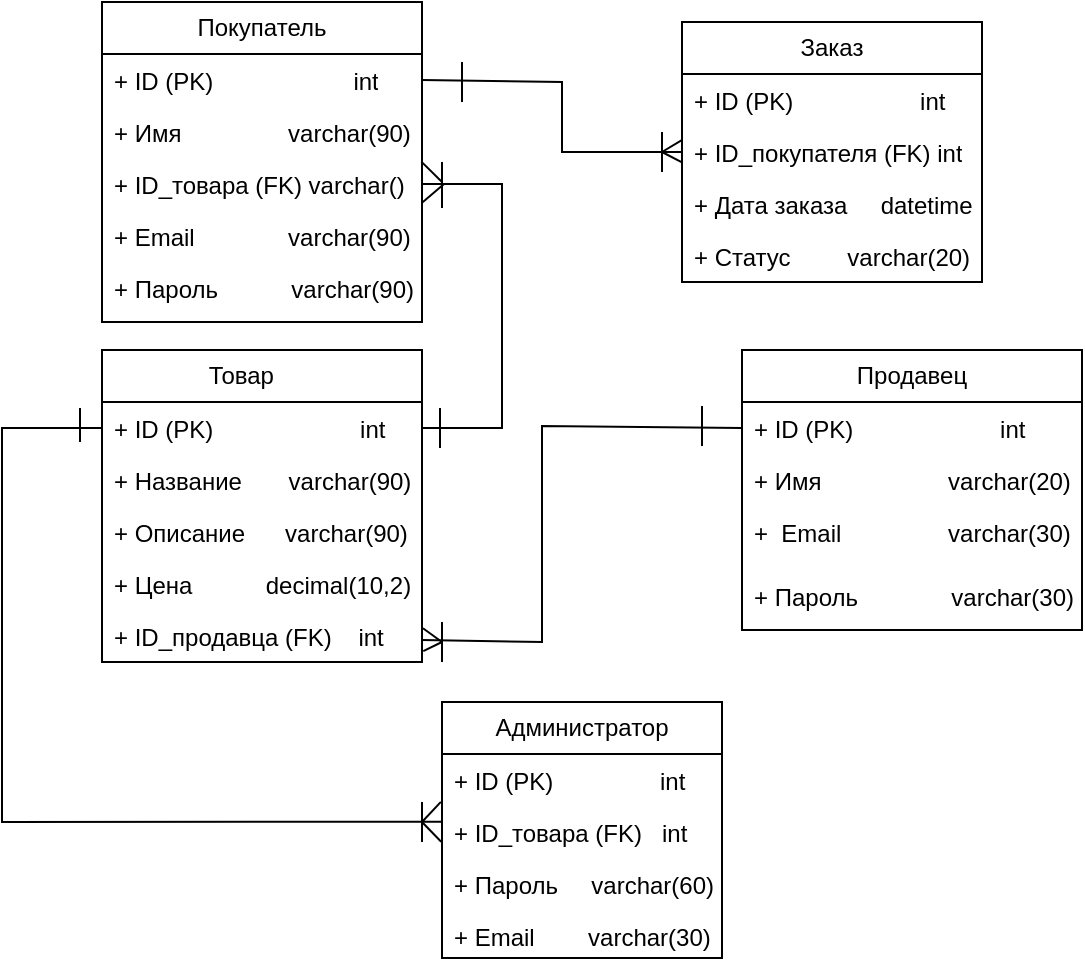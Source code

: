 <mxfile version="26.0.14">
  <diagram name="Страница — 1" id="Pn02A32nqaSbkwbhJP6s">
    <mxGraphModel dx="808" dy="492" grid="0" gridSize="10" guides="1" tooltips="1" connect="1" arrows="1" fold="1" page="1" pageScale="1" pageWidth="827" pageHeight="1169" math="0" shadow="0">
      <root>
        <mxCell id="0" />
        <mxCell id="1" parent="0" />
        <mxCell id="_7nHvZSnpr9Q2AP9a_Cp-71" value="Покупатель" style="swimlane;fontStyle=0;childLayout=stackLayout;horizontal=1;startSize=26;fillColor=none;horizontalStack=0;resizeParent=1;resizeParentMax=0;resizeLast=0;collapsible=1;marginBottom=0;whiteSpace=wrap;html=1;" parent="1" vertex="1">
          <mxGeometry x="223" y="85" width="160" height="160" as="geometry" />
        </mxCell>
        <mxCell id="_7nHvZSnpr9Q2AP9a_Cp-72" value="+ ID (PK)&amp;nbsp; &amp;nbsp; &amp;nbsp; &amp;nbsp; &amp;nbsp; &amp;nbsp; &amp;nbsp; &amp;nbsp; &amp;nbsp; &amp;nbsp; &amp;nbsp;int" style="text;strokeColor=none;fillColor=none;align=left;verticalAlign=top;spacingLeft=4;spacingRight=4;overflow=hidden;rotatable=0;points=[[0,0.5],[1,0.5]];portConstraint=eastwest;whiteSpace=wrap;html=1;" parent="_7nHvZSnpr9Q2AP9a_Cp-71" vertex="1">
          <mxGeometry y="26" width="160" height="26" as="geometry" />
        </mxCell>
        <mxCell id="_7nHvZSnpr9Q2AP9a_Cp-73" value="+ Имя&amp;nbsp; &amp;nbsp; &amp;nbsp; &amp;nbsp; &amp;nbsp; &amp;nbsp; &amp;nbsp; &amp;nbsp; varchar(90)" style="text;strokeColor=none;fillColor=none;align=left;verticalAlign=top;spacingLeft=4;spacingRight=4;overflow=hidden;rotatable=0;points=[[0,0.5],[1,0.5]];portConstraint=eastwest;whiteSpace=wrap;html=1;" parent="_7nHvZSnpr9Q2AP9a_Cp-71" vertex="1">
          <mxGeometry y="52" width="160" height="26" as="geometry" />
        </mxCell>
        <mxCell id="-l66WY41VYqcfFkuVpTn-23" value="+ ID_товара (FK) varchar()" style="text;strokeColor=none;fillColor=none;align=left;verticalAlign=top;spacingLeft=4;spacingRight=4;overflow=hidden;rotatable=0;points=[[0,0.5],[1,0.5]];portConstraint=eastwest;whiteSpace=wrap;html=1;" parent="_7nHvZSnpr9Q2AP9a_Cp-71" vertex="1">
          <mxGeometry y="78" width="160" height="26" as="geometry" />
        </mxCell>
        <mxCell id="_7nHvZSnpr9Q2AP9a_Cp-74" value="+ Email&amp;nbsp; &amp;nbsp; &amp;nbsp; &amp;nbsp; &amp;nbsp; &amp;nbsp; &amp;nbsp; varchar(90)" style="text;strokeColor=none;fillColor=none;align=left;verticalAlign=top;spacingLeft=4;spacingRight=4;overflow=hidden;rotatable=0;points=[[0,0.5],[1,0.5]];portConstraint=eastwest;whiteSpace=wrap;html=1;" parent="_7nHvZSnpr9Q2AP9a_Cp-71" vertex="1">
          <mxGeometry y="104" width="160" height="26" as="geometry" />
        </mxCell>
        <mxCell id="ahXHsV7Ry0awvVkbS-KD-1" value="+ Пароль&amp;nbsp; &amp;nbsp; &amp;nbsp; &amp;nbsp; &amp;nbsp; &amp;nbsp;varchar(90)" style="text;strokeColor=none;fillColor=none;align=left;verticalAlign=top;spacingLeft=4;spacingRight=4;overflow=hidden;rotatable=0;points=[[0,0.5],[1,0.5]];portConstraint=eastwest;whiteSpace=wrap;html=1;" parent="_7nHvZSnpr9Q2AP9a_Cp-71" vertex="1">
          <mxGeometry y="130" width="160" height="30" as="geometry" />
        </mxCell>
        <mxCell id="_7nHvZSnpr9Q2AP9a_Cp-76" value="Продавец" style="swimlane;fontStyle=0;childLayout=stackLayout;horizontal=1;startSize=26;fillColor=none;horizontalStack=0;resizeParent=1;resizeParentMax=0;resizeLast=0;collapsible=1;marginBottom=0;whiteSpace=wrap;html=1;" parent="1" vertex="1">
          <mxGeometry x="543" y="259" width="170" height="140" as="geometry">
            <mxRectangle x="370" y="244" width="100" height="30" as="alternateBounds" />
          </mxGeometry>
        </mxCell>
        <mxCell id="_7nHvZSnpr9Q2AP9a_Cp-77" value="+ ID (PK)&amp;nbsp; &amp;nbsp; &amp;nbsp; &amp;nbsp; &amp;nbsp; &amp;nbsp; &amp;nbsp; &amp;nbsp; &amp;nbsp; &amp;nbsp; &amp;nbsp; int" style="text;strokeColor=none;fillColor=none;align=left;verticalAlign=top;spacingLeft=4;spacingRight=4;overflow=hidden;rotatable=0;points=[[0,0.5],[1,0.5]];portConstraint=eastwest;whiteSpace=wrap;html=1;" parent="_7nHvZSnpr9Q2AP9a_Cp-76" vertex="1">
          <mxGeometry y="26" width="170" height="26" as="geometry" />
        </mxCell>
        <mxCell id="_7nHvZSnpr9Q2AP9a_Cp-78" value="+ Имя&amp;nbsp; &amp;nbsp; &amp;nbsp; &amp;nbsp; &amp;nbsp; &amp;nbsp; &amp;nbsp; &amp;nbsp; &amp;nbsp; &amp;nbsp;varchar(20)" style="text;strokeColor=none;fillColor=none;align=left;verticalAlign=top;spacingLeft=4;spacingRight=4;overflow=hidden;rotatable=0;points=[[0,0.5],[1,0.5]];portConstraint=eastwest;whiteSpace=wrap;html=1;" parent="_7nHvZSnpr9Q2AP9a_Cp-76" vertex="1">
          <mxGeometry y="52" width="170" height="26" as="geometry" />
        </mxCell>
        <mxCell id="_7nHvZSnpr9Q2AP9a_Cp-79" value="+&amp;nbsp; Email&amp;nbsp; &amp;nbsp; &amp;nbsp; &amp;nbsp; &amp;nbsp; &amp;nbsp; &amp;nbsp; &amp;nbsp; varchar(30)" style="text;strokeColor=none;fillColor=none;align=left;verticalAlign=top;spacingLeft=4;spacingRight=4;overflow=hidden;rotatable=0;points=[[0,0.5],[1,0.5]];portConstraint=eastwest;whiteSpace=wrap;html=1;" parent="_7nHvZSnpr9Q2AP9a_Cp-76" vertex="1">
          <mxGeometry y="78" width="170" height="32" as="geometry" />
        </mxCell>
        <mxCell id="CMSyGo2Ra6hYunGJMS8V-6" value="+ Пароль&amp;nbsp; &amp;nbsp; &amp;nbsp; &amp;nbsp; &amp;nbsp; &amp;nbsp; &amp;nbsp; varchar(30)" style="text;strokeColor=none;fillColor=none;align=left;verticalAlign=top;spacingLeft=4;spacingRight=4;overflow=hidden;rotatable=0;points=[[0,0.5],[1,0.5]];portConstraint=eastwest;whiteSpace=wrap;html=1;" parent="_7nHvZSnpr9Q2AP9a_Cp-76" vertex="1">
          <mxGeometry y="110" width="170" height="30" as="geometry" />
        </mxCell>
        <mxCell id="_7nHvZSnpr9Q2AP9a_Cp-80" value="Администратор" style="swimlane;fontStyle=0;childLayout=stackLayout;horizontal=1;startSize=26;fillColor=none;horizontalStack=0;resizeParent=1;resizeParentMax=0;resizeLast=0;collapsible=1;marginBottom=0;whiteSpace=wrap;html=1;" parent="1" vertex="1">
          <mxGeometry x="393" y="435" width="140" height="128" as="geometry" />
        </mxCell>
        <mxCell id="_7nHvZSnpr9Q2AP9a_Cp-81" value="+ ID (PK)&amp;nbsp; &amp;nbsp; &amp;nbsp; &amp;nbsp; &amp;nbsp; &amp;nbsp; &amp;nbsp; &amp;nbsp; int" style="text;strokeColor=none;fillColor=none;align=left;verticalAlign=top;spacingLeft=4;spacingRight=4;overflow=hidden;rotatable=0;points=[[0,0.5],[1,0.5]];portConstraint=eastwest;whiteSpace=wrap;html=1;" parent="_7nHvZSnpr9Q2AP9a_Cp-80" vertex="1">
          <mxGeometry y="26" width="140" height="26" as="geometry" />
        </mxCell>
        <mxCell id="_7nHvZSnpr9Q2AP9a_Cp-82" value="+ ID_товара (FK)&amp;nbsp; &amp;nbsp;int" style="text;strokeColor=none;fillColor=none;align=left;verticalAlign=top;spacingLeft=4;spacingRight=4;overflow=hidden;rotatable=0;points=[[0,0.5],[1,0.5]];portConstraint=eastwest;whiteSpace=wrap;html=1;" parent="_7nHvZSnpr9Q2AP9a_Cp-80" vertex="1">
          <mxGeometry y="52" width="140" height="26" as="geometry" />
        </mxCell>
        <mxCell id="-l66WY41VYqcfFkuVpTn-15" value="+ Пароль&amp;nbsp; &amp;nbsp; &amp;nbsp;varchar(60)" style="text;strokeColor=none;fillColor=none;align=left;verticalAlign=top;spacingLeft=4;spacingRight=4;overflow=hidden;rotatable=0;points=[[0,0.5],[1,0.5]];portConstraint=eastwest;whiteSpace=wrap;html=1;" parent="_7nHvZSnpr9Q2AP9a_Cp-80" vertex="1">
          <mxGeometry y="78" width="140" height="26" as="geometry" />
        </mxCell>
        <mxCell id="_7nHvZSnpr9Q2AP9a_Cp-83" value="+ Email&amp;nbsp; &amp;nbsp; &amp;nbsp; &amp;nbsp; varchar(30)" style="text;strokeColor=none;fillColor=none;align=left;verticalAlign=top;spacingLeft=4;spacingRight=4;overflow=hidden;rotatable=0;points=[[0,0.5],[1,0.5]];portConstraint=eastwest;whiteSpace=wrap;html=1;" parent="_7nHvZSnpr9Q2AP9a_Cp-80" vertex="1">
          <mxGeometry y="104" width="140" height="24" as="geometry" />
        </mxCell>
        <mxCell id="_7nHvZSnpr9Q2AP9a_Cp-85" value="Товар&lt;span style=&quot;white-space: pre;&quot;&gt;&#x9;&lt;/span&gt;" style="swimlane;fontStyle=0;childLayout=stackLayout;horizontal=1;startSize=26;fillColor=none;horizontalStack=0;resizeParent=1;resizeParentMax=0;resizeLast=0;collapsible=1;marginBottom=0;whiteSpace=wrap;html=1;" parent="1" vertex="1">
          <mxGeometry x="223" y="259" width="160" height="156" as="geometry" />
        </mxCell>
        <mxCell id="_7nHvZSnpr9Q2AP9a_Cp-86" value="+ ID (PK)&amp;nbsp; &amp;nbsp; &amp;nbsp; &amp;nbsp; &amp;nbsp; &amp;nbsp; &amp;nbsp; &amp;nbsp; &amp;nbsp; &amp;nbsp; &amp;nbsp; int" style="text;strokeColor=none;fillColor=none;align=left;verticalAlign=top;spacingLeft=4;spacingRight=4;overflow=hidden;rotatable=0;points=[[0,0.5],[1,0.5]];portConstraint=eastwest;whiteSpace=wrap;html=1;" parent="_7nHvZSnpr9Q2AP9a_Cp-85" vertex="1">
          <mxGeometry y="26" width="160" height="26" as="geometry" />
        </mxCell>
        <mxCell id="_7nHvZSnpr9Q2AP9a_Cp-87" value="+ Название&amp;nbsp; &amp;nbsp; &amp;nbsp; &amp;nbsp;varchar(90)" style="text;strokeColor=none;fillColor=none;align=left;verticalAlign=top;spacingLeft=4;spacingRight=4;overflow=hidden;rotatable=0;points=[[0,0.5],[1,0.5]];portConstraint=eastwest;whiteSpace=wrap;html=1;" parent="_7nHvZSnpr9Q2AP9a_Cp-85" vertex="1">
          <mxGeometry y="52" width="160" height="26" as="geometry" />
        </mxCell>
        <mxCell id="_7nHvZSnpr9Q2AP9a_Cp-88" value="+ Описание&amp;nbsp; &amp;nbsp; &amp;nbsp; varchar(90)" style="text;strokeColor=none;fillColor=none;align=left;verticalAlign=top;spacingLeft=4;spacingRight=4;overflow=hidden;rotatable=0;points=[[0,0.5],[1,0.5]];portConstraint=eastwest;whiteSpace=wrap;html=1;" parent="_7nHvZSnpr9Q2AP9a_Cp-85" vertex="1">
          <mxGeometry y="78" width="160" height="26" as="geometry" />
        </mxCell>
        <mxCell id="ckKHASnRKInOU3GCnmBj-1" value="+ Цена&amp;nbsp; &amp;nbsp; &amp;nbsp; &amp;nbsp; &amp;nbsp; &amp;nbsp;decimal(10,2)" style="text;strokeColor=none;fillColor=none;align=left;verticalAlign=top;spacingLeft=4;spacingRight=4;overflow=hidden;rotatable=0;points=[[0,0.5],[1,0.5]];portConstraint=eastwest;whiteSpace=wrap;html=1;" parent="_7nHvZSnpr9Q2AP9a_Cp-85" vertex="1">
          <mxGeometry y="104" width="160" height="26" as="geometry" />
        </mxCell>
        <mxCell id="_7nHvZSnpr9Q2AP9a_Cp-89" value="+ ID_продавца (FK)&amp;nbsp; &amp;nbsp; int" style="text;strokeColor=none;fillColor=none;align=left;verticalAlign=top;spacingLeft=4;spacingRight=4;overflow=hidden;rotatable=0;points=[[0,0.5],[1,0.5]];portConstraint=eastwest;whiteSpace=wrap;html=1;" parent="_7nHvZSnpr9Q2AP9a_Cp-85" vertex="1">
          <mxGeometry y="130" width="160" height="26" as="geometry" />
        </mxCell>
        <mxCell id="_7nHvZSnpr9Q2AP9a_Cp-92" value="Заказ" style="swimlane;fontStyle=0;childLayout=stackLayout;horizontal=1;startSize=26;fillColor=none;horizontalStack=0;resizeParent=1;resizeParentMax=0;resizeLast=0;collapsible=1;marginBottom=0;whiteSpace=wrap;html=1;" parent="1" vertex="1">
          <mxGeometry x="513" y="95" width="150" height="130" as="geometry" />
        </mxCell>
        <mxCell id="_7nHvZSnpr9Q2AP9a_Cp-93" value="+ ID (PK)&amp;nbsp; &amp;nbsp; &amp;nbsp; &amp;nbsp; &amp;nbsp; &amp;nbsp; &amp;nbsp; &amp;nbsp; &amp;nbsp; &amp;nbsp;int" style="text;strokeColor=none;fillColor=none;align=left;verticalAlign=top;spacingLeft=4;spacingRight=4;overflow=hidden;rotatable=0;points=[[0,0.5],[1,0.5]];portConstraint=eastwest;whiteSpace=wrap;html=1;" parent="_7nHvZSnpr9Q2AP9a_Cp-92" vertex="1">
          <mxGeometry y="26" width="150" height="26" as="geometry" />
        </mxCell>
        <mxCell id="_7nHvZSnpr9Q2AP9a_Cp-94" value="+ ID_покупателя (FK) int" style="text;strokeColor=none;fillColor=none;align=left;verticalAlign=top;spacingLeft=4;spacingRight=4;overflow=hidden;rotatable=0;points=[[0,0.5],[1,0.5]];portConstraint=eastwest;whiteSpace=wrap;html=1;" parent="_7nHvZSnpr9Q2AP9a_Cp-92" vertex="1">
          <mxGeometry y="52" width="150" height="26" as="geometry" />
        </mxCell>
        <mxCell id="_7nHvZSnpr9Q2AP9a_Cp-95" value="+ Дата заказа&amp;nbsp; &amp;nbsp; &amp;nbsp;datetime" style="text;strokeColor=none;fillColor=none;align=left;verticalAlign=top;spacingLeft=4;spacingRight=4;overflow=hidden;rotatable=0;points=[[0,0.5],[1,0.5]];portConstraint=eastwest;whiteSpace=wrap;html=1;" parent="_7nHvZSnpr9Q2AP9a_Cp-92" vertex="1">
          <mxGeometry y="78" width="150" height="26" as="geometry" />
        </mxCell>
        <mxCell id="_7nHvZSnpr9Q2AP9a_Cp-96" value="+ Статус&lt;span style=&quot;white-space: pre;&quot;&gt;&#x9;&lt;/span&gt;&amp;nbsp; &amp;nbsp; &amp;nbsp; &amp;nbsp;varchar(20)" style="text;strokeColor=none;fillColor=none;align=left;verticalAlign=top;spacingLeft=4;spacingRight=4;overflow=hidden;rotatable=0;points=[[0,0.5],[1,0.5]];portConstraint=eastwest;whiteSpace=wrap;html=1;" parent="_7nHvZSnpr9Q2AP9a_Cp-92" vertex="1">
          <mxGeometry y="104" width="150" height="26" as="geometry" />
        </mxCell>
        <mxCell id="CMSyGo2Ra6hYunGJMS8V-7" value="" style="endArrow=none;html=1;rounded=0;exitX=1;exitY=0.5;exitDx=0;exitDy=0;entryX=0;entryY=0.5;entryDx=0;entryDy=0;" parent="1" source="_7nHvZSnpr9Q2AP9a_Cp-72" target="_7nHvZSnpr9Q2AP9a_Cp-94" edge="1">
          <mxGeometry width="50" height="50" relative="1" as="geometry">
            <mxPoint x="473" y="275" as="sourcePoint" />
            <mxPoint x="453" y="175" as="targetPoint" />
            <Array as="points">
              <mxPoint x="453" y="125" />
              <mxPoint x="453" y="160" />
            </Array>
          </mxGeometry>
        </mxCell>
        <mxCell id="CMSyGo2Ra6hYunGJMS8V-8" value="" style="endArrow=none;html=1;rounded=0;" parent="1" edge="1">
          <mxGeometry width="50" height="50" relative="1" as="geometry">
            <mxPoint x="403" y="135" as="sourcePoint" />
            <mxPoint x="403" y="115" as="targetPoint" />
          </mxGeometry>
        </mxCell>
        <mxCell id="CMSyGo2Ra6hYunGJMS8V-9" value="" style="endArrow=none;html=1;rounded=0;" parent="1" edge="1">
          <mxGeometry width="50" height="50" relative="1" as="geometry">
            <mxPoint x="503" y="170" as="sourcePoint" />
            <mxPoint x="503" y="150" as="targetPoint" />
          </mxGeometry>
        </mxCell>
        <mxCell id="CMSyGo2Ra6hYunGJMS8V-13" value="" style="endArrow=none;html=1;rounded=0;exitX=-0.002;exitY=0.275;exitDx=0;exitDy=0;exitPerimeter=0;" parent="1" source="_7nHvZSnpr9Q2AP9a_Cp-94" edge="1">
          <mxGeometry width="50" height="50" relative="1" as="geometry">
            <mxPoint x="483" y="185" as="sourcePoint" />
            <mxPoint x="503" y="160" as="targetPoint" />
          </mxGeometry>
        </mxCell>
        <mxCell id="CMSyGo2Ra6hYunGJMS8V-14" value="" style="endArrow=none;html=1;rounded=0;exitX=0;exitY=0.7;exitDx=0;exitDy=0;exitPerimeter=0;" parent="1" source="_7nHvZSnpr9Q2AP9a_Cp-94" edge="1">
          <mxGeometry width="50" height="50" relative="1" as="geometry">
            <mxPoint x="512" y="165" as="sourcePoint" />
            <mxPoint x="503" y="160" as="targetPoint" />
            <Array as="points" />
          </mxGeometry>
        </mxCell>
        <mxCell id="-l66WY41VYqcfFkuVpTn-4" value="" style="endArrow=none;html=1;rounded=0;entryX=0;entryY=0.5;entryDx=0;entryDy=0;" parent="1" target="_7nHvZSnpr9Q2AP9a_Cp-77" edge="1">
          <mxGeometry width="50" height="50" relative="1" as="geometry">
            <mxPoint x="383" y="404" as="sourcePoint" />
            <mxPoint x="443" y="455" as="targetPoint" />
            <Array as="points">
              <mxPoint x="443" y="405" />
              <mxPoint x="443" y="297" />
            </Array>
          </mxGeometry>
        </mxCell>
        <mxCell id="-l66WY41VYqcfFkuVpTn-5" value="" style="endArrow=none;html=1;rounded=0;" parent="1" edge="1">
          <mxGeometry width="50" height="50" relative="1" as="geometry">
            <mxPoint x="523" y="287" as="sourcePoint" />
            <mxPoint x="523" y="307" as="targetPoint" />
          </mxGeometry>
        </mxCell>
        <mxCell id="-l66WY41VYqcfFkuVpTn-7" value="" style="endArrow=none;html=1;rounded=0;" parent="1" edge="1">
          <mxGeometry width="50" height="50" relative="1" as="geometry">
            <mxPoint x="393" y="395" as="sourcePoint" />
            <mxPoint x="393" y="415" as="targetPoint" />
          </mxGeometry>
        </mxCell>
        <mxCell id="-l66WY41VYqcfFkuVpTn-8" value="" style="endArrow=none;html=1;rounded=0;exitX=1.003;exitY=0.35;exitDx=0;exitDy=0;exitPerimeter=0;" parent="1" source="_7nHvZSnpr9Q2AP9a_Cp-89" edge="1">
          <mxGeometry width="50" height="50" relative="1" as="geometry">
            <mxPoint x="383" y="475" as="sourcePoint" />
            <mxPoint x="393" y="405" as="targetPoint" />
          </mxGeometry>
        </mxCell>
        <mxCell id="-l66WY41VYqcfFkuVpTn-9" value="" style="endArrow=none;html=1;rounded=0;entryX=1.004;entryY=0.789;entryDx=0;entryDy=0;entryPerimeter=0;" parent="1" target="_7nHvZSnpr9Q2AP9a_Cp-89" edge="1">
          <mxGeometry width="50" height="50" relative="1" as="geometry">
            <mxPoint x="393" y="405" as="sourcePoint" />
            <mxPoint x="403" y="415" as="targetPoint" />
          </mxGeometry>
        </mxCell>
        <mxCell id="-l66WY41VYqcfFkuVpTn-17" value="" style="endArrow=none;html=1;rounded=0;entryX=0;entryY=0.5;entryDx=0;entryDy=0;exitX=0.001;exitY=0.302;exitDx=0;exitDy=0;exitPerimeter=0;" parent="1" source="_7nHvZSnpr9Q2AP9a_Cp-82" target="_7nHvZSnpr9Q2AP9a_Cp-86" edge="1">
          <mxGeometry width="50" height="50" relative="1" as="geometry">
            <mxPoint x="391" y="496" as="sourcePoint" />
            <mxPoint x="313" y="545" as="targetPoint" />
            <Array as="points">
              <mxPoint x="173" y="495" />
              <mxPoint x="173" y="298" />
            </Array>
          </mxGeometry>
        </mxCell>
        <mxCell id="-l66WY41VYqcfFkuVpTn-18" value="" style="endArrow=none;html=1;rounded=0;" parent="1" edge="1">
          <mxGeometry width="50" height="50" relative="1" as="geometry">
            <mxPoint x="383" y="485" as="sourcePoint" />
            <mxPoint x="383" y="505" as="targetPoint" />
          </mxGeometry>
        </mxCell>
        <mxCell id="-l66WY41VYqcfFkuVpTn-19" value="" style="endArrow=none;html=1;rounded=0;" parent="1" edge="1">
          <mxGeometry width="50" height="50" relative="1" as="geometry">
            <mxPoint x="212" y="288" as="sourcePoint" />
            <mxPoint x="212" y="305" as="targetPoint" />
          </mxGeometry>
        </mxCell>
        <mxCell id="-l66WY41VYqcfFkuVpTn-20" value="" style="endArrow=none;html=1;rounded=0;entryX=-0.003;entryY=0.688;entryDx=0;entryDy=0;entryPerimeter=0;" parent="1" target="_7nHvZSnpr9Q2AP9a_Cp-82" edge="1">
          <mxGeometry width="50" height="50" relative="1" as="geometry">
            <mxPoint x="383" y="495" as="sourcePoint" />
            <mxPoint x="383" y="535" as="targetPoint" />
          </mxGeometry>
        </mxCell>
        <mxCell id="-l66WY41VYqcfFkuVpTn-21" value="" style="endArrow=none;html=1;rounded=0;entryX=-0.004;entryY=-0.08;entryDx=0;entryDy=0;entryPerimeter=0;" parent="1" target="_7nHvZSnpr9Q2AP9a_Cp-82" edge="1">
          <mxGeometry width="50" height="50" relative="1" as="geometry">
            <mxPoint x="383" y="495" as="sourcePoint" />
            <mxPoint x="403" y="515" as="targetPoint" />
          </mxGeometry>
        </mxCell>
        <mxCell id="-l66WY41VYqcfFkuVpTn-24" value="" style="endArrow=none;html=1;rounded=0;exitX=1;exitY=0.5;exitDx=0;exitDy=0;entryX=1;entryY=0.5;entryDx=0;entryDy=0;" parent="1" source="_7nHvZSnpr9Q2AP9a_Cp-86" target="-l66WY41VYqcfFkuVpTn-23" edge="1">
          <mxGeometry width="50" height="50" relative="1" as="geometry">
            <mxPoint x="413" y="285" as="sourcePoint" />
            <mxPoint x="423" y="165" as="targetPoint" />
            <Array as="points">
              <mxPoint x="423" y="298" />
              <mxPoint x="423" y="176" />
            </Array>
          </mxGeometry>
        </mxCell>
        <mxCell id="-l66WY41VYqcfFkuVpTn-25" value="" style="endArrow=none;html=1;rounded=0;" parent="1" edge="1">
          <mxGeometry width="50" height="50" relative="1" as="geometry">
            <mxPoint x="393" y="188" as="sourcePoint" />
            <mxPoint x="393" y="165" as="targetPoint" />
          </mxGeometry>
        </mxCell>
        <mxCell id="-l66WY41VYqcfFkuVpTn-26" value="" style="endArrow=none;html=1;rounded=0;" parent="1" edge="1">
          <mxGeometry width="50" height="50" relative="1" as="geometry">
            <mxPoint x="392" y="308" as="sourcePoint" />
            <mxPoint x="392" y="288" as="targetPoint" />
          </mxGeometry>
        </mxCell>
        <mxCell id="-l66WY41VYqcfFkuVpTn-27" value="" style="endArrow=none;html=1;rounded=0;exitX=0.998;exitY=0.069;exitDx=0;exitDy=0;exitPerimeter=0;" parent="1" source="-l66WY41VYqcfFkuVpTn-23" edge="1">
          <mxGeometry width="50" height="50" relative="1" as="geometry">
            <mxPoint x="523" y="164" as="sourcePoint" />
            <mxPoint x="393" y="175" as="targetPoint" />
          </mxGeometry>
        </mxCell>
        <mxCell id="-l66WY41VYqcfFkuVpTn-28" value="" style="endArrow=none;html=1;rounded=0;exitX=1.007;exitY=0.114;exitDx=0;exitDy=0;exitPerimeter=0;entryX=1.002;entryY=0.85;entryDx=0;entryDy=0;entryPerimeter=0;" parent="1" target="-l66WY41VYqcfFkuVpTn-23" edge="1">
          <mxGeometry width="50" height="50" relative="1" as="geometry">
            <mxPoint x="394" y="176" as="sourcePoint" />
            <mxPoint x="403" y="185" as="targetPoint" />
          </mxGeometry>
        </mxCell>
      </root>
    </mxGraphModel>
  </diagram>
</mxfile>
